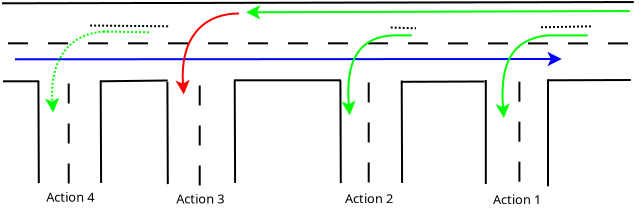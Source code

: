 <?xml version="1.0" encoding="UTF-8"?>
<dia:diagram xmlns:dia="http://www.lysator.liu.se/~alla/dia/">
  <dia:layer name="Background" visible="true">
    <dia:object type="Standard - Line" version="0" id="O0">
      <dia:attribute name="obj_pos">
        <dia:point val="-0.95,7"/>
      </dia:attribute>
      <dia:attribute name="obj_bb">
        <dia:rectangle val="-1.0,6.885;30.69,7.05"/>
      </dia:attribute>
      <dia:attribute name="conn_endpoints">
        <dia:point val="-0.95,7"/>
        <dia:point val="30.64,6.935"/>
      </dia:attribute>
      <dia:attribute name="numcp">
        <dia:int val="1"/>
      </dia:attribute>
    </dia:object>
    <dia:object type="Standard - Line" version="0" id="O1">
      <dia:attribute name="obj_pos">
        <dia:point val="10.65,10.85"/>
      </dia:attribute>
      <dia:attribute name="obj_bb">
        <dia:rectangle val="10.6,10.8;16.05,10.9"/>
      </dia:attribute>
      <dia:attribute name="conn_endpoints">
        <dia:point val="10.65,10.85"/>
        <dia:point val="16,10.85"/>
      </dia:attribute>
      <dia:attribute name="numcp">
        <dia:int val="1"/>
      </dia:attribute>
    </dia:object>
    <dia:object type="Standard - Line" version="0" id="O2">
      <dia:attribute name="obj_pos">
        <dia:point val="-0.65,9"/>
      </dia:attribute>
      <dia:attribute name="obj_bb">
        <dia:rectangle val="-0.7,8.95;30.95,9.055"/>
      </dia:attribute>
      <dia:attribute name="conn_endpoints">
        <dia:point val="-0.65,9"/>
        <dia:point val="30.9,9.005"/>
      </dia:attribute>
      <dia:attribute name="numcp">
        <dia:int val="1"/>
      </dia:attribute>
      <dia:attribute name="line_style">
        <dia:enum val="1"/>
      </dia:attribute>
    </dia:object>
    <dia:object type="Standard - Line" version="0" id="O3">
      <dia:attribute name="obj_pos">
        <dia:point val="26.35,10.85"/>
      </dia:attribute>
      <dia:attribute name="obj_bb">
        <dia:rectangle val="26.3,10.785;30.541,10.9"/>
      </dia:attribute>
      <dia:attribute name="conn_endpoints">
        <dia:point val="26.35,10.85"/>
        <dia:point val="30.49,10.835"/>
      </dia:attribute>
      <dia:attribute name="numcp">
        <dia:int val="1"/>
      </dia:attribute>
    </dia:object>
    <dia:object type="Standard - Line" version="0" id="O4">
      <dia:attribute name="obj_pos">
        <dia:point val="23.24,16.035"/>
      </dia:attribute>
      <dia:attribute name="obj_bb">
        <dia:rectangle val="23.19,10.785;23.29,16.085"/>
      </dia:attribute>
      <dia:attribute name="conn_endpoints">
        <dia:point val="23.24,16.035"/>
        <dia:point val="23.24,10.835"/>
      </dia:attribute>
      <dia:attribute name="numcp">
        <dia:int val="1"/>
      </dia:attribute>
    </dia:object>
    <dia:object type="Standard - Line" version="0" id="O5">
      <dia:attribute name="obj_pos">
        <dia:point val="26.35,16.15"/>
      </dia:attribute>
      <dia:attribute name="obj_bb">
        <dia:rectangle val="26.3,10.75;26.4,16.2"/>
      </dia:attribute>
      <dia:attribute name="conn_endpoints">
        <dia:point val="26.35,16.15"/>
        <dia:point val="26.35,10.8"/>
      </dia:attribute>
      <dia:attribute name="numcp">
        <dia:int val="1"/>
      </dia:attribute>
    </dia:object>
    <dia:object type="Standard - Line" version="0" id="O6">
      <dia:attribute name="obj_pos">
        <dia:point val="24.92,15.92"/>
      </dia:attribute>
      <dia:attribute name="obj_bb">
        <dia:rectangle val="24.87,10.67;24.97,15.97"/>
      </dia:attribute>
      <dia:attribute name="conn_endpoints">
        <dia:point val="24.92,15.92"/>
        <dia:point val="24.92,10.72"/>
      </dia:attribute>
      <dia:attribute name="numcp">
        <dia:int val="1"/>
      </dia:attribute>
      <dia:attribute name="line_style">
        <dia:enum val="1"/>
      </dia:attribute>
    </dia:object>
    <dia:object type="Standard - Line" version="0" id="O7">
      <dia:attribute name="obj_pos">
        <dia:point val="-0.3,9.8"/>
      </dia:attribute>
      <dia:attribute name="obj_bb">
        <dia:rectangle val="-0.35,9.285;27.09,10.285"/>
      </dia:attribute>
      <dia:attribute name="conn_endpoints">
        <dia:point val="-0.3,9.8"/>
        <dia:point val="27.04,9.785"/>
      </dia:attribute>
      <dia:attribute name="numcp">
        <dia:int val="1"/>
      </dia:attribute>
      <dia:attribute name="line_color">
        <dia:color val="#0000ff"/>
      </dia:attribute>
      <dia:attribute name="end_arrow">
        <dia:enum val="22"/>
      </dia:attribute>
      <dia:attribute name="end_arrow_length">
        <dia:real val="0.5"/>
      </dia:attribute>
      <dia:attribute name="end_arrow_width">
        <dia:real val="0.5"/>
      </dia:attribute>
    </dia:object>
    <dia:object type="Standard - Line" version="0" id="O8">
      <dia:attribute name="obj_pos">
        <dia:point val="30.44,7.385"/>
      </dia:attribute>
      <dia:attribute name="obj_bb">
        <dia:rectangle val="11.198,6.95;30.49,7.95"/>
      </dia:attribute>
      <dia:attribute name="conn_endpoints">
        <dia:point val="30.44,7.385"/>
        <dia:point val="11.25,7.45"/>
      </dia:attribute>
      <dia:attribute name="numcp">
        <dia:int val="1"/>
      </dia:attribute>
      <dia:attribute name="line_color">
        <dia:color val="#00ff00"/>
      </dia:attribute>
      <dia:attribute name="end_arrow">
        <dia:enum val="22"/>
      </dia:attribute>
      <dia:attribute name="end_arrow_length">
        <dia:real val="0.5"/>
      </dia:attribute>
      <dia:attribute name="end_arrow_width">
        <dia:real val="0.5"/>
      </dia:attribute>
    </dia:object>
    <dia:object type="Standard - BezierLine" version="0" id="O9">
      <dia:attribute name="obj_pos">
        <dia:point val="26.35,8.6"/>
      </dia:attribute>
      <dia:attribute name="obj_bb">
        <dia:rectangle val="23.638,8.545;26.405,12.822"/>
      </dia:attribute>
      <dia:attribute name="bez_points">
        <dia:point val="26.35,8.6"/>
        <dia:point val="24.5,8.8"/>
        <dia:point val="23.94,10.035"/>
        <dia:point val="24.14,12.735"/>
      </dia:attribute>
      <dia:attribute name="corner_types">
        <dia:enum val="0"/>
        <dia:enum val="0"/>
      </dia:attribute>
      <dia:attribute name="line_color">
        <dia:color val="#00ff00"/>
      </dia:attribute>
      <dia:attribute name="end_arrow">
        <dia:enum val="22"/>
      </dia:attribute>
      <dia:attribute name="end_arrow_length">
        <dia:real val="0.5"/>
      </dia:attribute>
      <dia:attribute name="end_arrow_width">
        <dia:real val="0.5"/>
      </dia:attribute>
    </dia:object>
    <dia:object type="Standard - Line" version="0" id="O10">
      <dia:attribute name="obj_pos">
        <dia:point val="26,8.2"/>
      </dia:attribute>
      <dia:attribute name="obj_bb">
        <dia:rectangle val="25.949,8.099;28.601,8.251"/>
      </dia:attribute>
      <dia:attribute name="conn_endpoints">
        <dia:point val="26,8.2"/>
        <dia:point val="28.55,8.15"/>
      </dia:attribute>
      <dia:attribute name="numcp">
        <dia:int val="1"/>
      </dia:attribute>
      <dia:attribute name="line_style">
        <dia:enum val="4"/>
      </dia:attribute>
    </dia:object>
    <dia:object type="Standard - Line" version="0" id="O11">
      <dia:attribute name="obj_pos">
        <dia:point val="26.337,8.605"/>
      </dia:attribute>
      <dia:attribute name="obj_bb">
        <dia:rectangle val="26.287,8.555;28.387,8.655"/>
      </dia:attribute>
      <dia:attribute name="conn_endpoints">
        <dia:point val="26.337,8.605"/>
        <dia:point val="28.337,8.605"/>
      </dia:attribute>
      <dia:attribute name="numcp">
        <dia:int val="1"/>
      </dia:attribute>
      <dia:attribute name="line_color">
        <dia:color val="#00ff00"/>
      </dia:attribute>
    </dia:object>
    <dia:object type="Standard - Line" version="0" id="O12">
      <dia:attribute name="obj_pos">
        <dia:point val="19.035,10.925"/>
      </dia:attribute>
      <dia:attribute name="obj_bb">
        <dia:rectangle val="18.985,10.86;23.226,10.975"/>
      </dia:attribute>
      <dia:attribute name="conn_endpoints">
        <dia:point val="19.035,10.925"/>
        <dia:point val="23.175,10.91"/>
      </dia:attribute>
      <dia:attribute name="numcp">
        <dia:int val="1"/>
      </dia:attribute>
    </dia:object>
    <dia:object type="Standard - Line" version="0" id="O13">
      <dia:attribute name="obj_pos">
        <dia:point val="19.055,15.98"/>
      </dia:attribute>
      <dia:attribute name="obj_bb">
        <dia:rectangle val="18.985,10.81;19.105,16.03"/>
      </dia:attribute>
      <dia:attribute name="conn_endpoints">
        <dia:point val="19.055,15.98"/>
        <dia:point val="19.035,10.86"/>
      </dia:attribute>
      <dia:attribute name="numcp">
        <dia:int val="1"/>
      </dia:attribute>
    </dia:object>
    <dia:object type="Standard - Line" version="0" id="O14">
      <dia:attribute name="obj_pos">
        <dia:point val="15.99,15.99"/>
      </dia:attribute>
      <dia:attribute name="obj_bb">
        <dia:rectangle val="15.92,10.82;16.04,16.04"/>
      </dia:attribute>
      <dia:attribute name="conn_endpoints">
        <dia:point val="15.99,15.99"/>
        <dia:point val="15.97,10.87"/>
      </dia:attribute>
      <dia:attribute name="numcp">
        <dia:int val="1"/>
      </dia:attribute>
    </dia:object>
    <dia:object type="Standard - Line" version="0" id="O15">
      <dia:attribute name="obj_pos">
        <dia:point val="17.385,15.96"/>
      </dia:attribute>
      <dia:attribute name="obj_bb">
        <dia:rectangle val="17.335,10.71;17.435,16.01"/>
      </dia:attribute>
      <dia:attribute name="conn_endpoints">
        <dia:point val="17.385,15.96"/>
        <dia:point val="17.385,10.76"/>
      </dia:attribute>
      <dia:attribute name="numcp">
        <dia:int val="1"/>
      </dia:attribute>
      <dia:attribute name="line_style">
        <dia:enum val="1"/>
      </dia:attribute>
    </dia:object>
    <dia:object type="Standard - Line" version="0" id="O16">
      <dia:attribute name="obj_pos">
        <dia:point val="18.486,8.211"/>
      </dia:attribute>
      <dia:attribute name="obj_bb">
        <dia:rectangle val="18.434,8.159;19.802,8.302"/>
      </dia:attribute>
      <dia:attribute name="conn_endpoints">
        <dia:point val="18.486,8.211"/>
        <dia:point val="19.75,8.25"/>
      </dia:attribute>
      <dia:attribute name="numcp">
        <dia:int val="1"/>
      </dia:attribute>
      <dia:attribute name="line_style">
        <dia:enum val="4"/>
      </dia:attribute>
    </dia:object>
    <dia:object type="Standard - BezierLine" version="0" id="O17">
      <dia:attribute name="obj_pos">
        <dia:point val="18.8,8.6"/>
      </dia:attribute>
      <dia:attribute name="obj_bb">
        <dia:rectangle val="15.935,8.55;18.85,12.693"/>
      </dia:attribute>
      <dia:attribute name="bez_points">
        <dia:point val="18.8,8.6"/>
        <dia:point val="16.9,8.6"/>
        <dia:point val="16.2,9.85"/>
        <dia:point val="16.437,12.6"/>
      </dia:attribute>
      <dia:attribute name="corner_types">
        <dia:enum val="0"/>
        <dia:enum val="0"/>
      </dia:attribute>
      <dia:attribute name="line_color">
        <dia:color val="#00ff00"/>
      </dia:attribute>
      <dia:attribute name="end_arrow">
        <dia:enum val="22"/>
      </dia:attribute>
      <dia:attribute name="end_arrow_length">
        <dia:real val="0.5"/>
      </dia:attribute>
      <dia:attribute name="end_arrow_width">
        <dia:real val="0.5"/>
      </dia:attribute>
    </dia:object>
    <dia:object type="Standard - Line" version="0" id="O18">
      <dia:attribute name="obj_pos">
        <dia:point val="10.705,15.98"/>
      </dia:attribute>
      <dia:attribute name="obj_bb">
        <dia:rectangle val="10.635,10.81;10.755,16.03"/>
      </dia:attribute>
      <dia:attribute name="conn_endpoints">
        <dia:point val="10.705,15.98"/>
        <dia:point val="10.685,10.86"/>
      </dia:attribute>
      <dia:attribute name="numcp">
        <dia:int val="1"/>
      </dia:attribute>
    </dia:object>
    <dia:object type="Standard - Line" version="0" id="O19">
      <dia:attribute name="obj_pos">
        <dia:point val="7.34,16.04"/>
      </dia:attribute>
      <dia:attribute name="obj_bb">
        <dia:rectangle val="7.27,10.87;7.39,16.09"/>
      </dia:attribute>
      <dia:attribute name="conn_endpoints">
        <dia:point val="7.34,16.04"/>
        <dia:point val="7.32,10.92"/>
      </dia:attribute>
      <dia:attribute name="numcp">
        <dia:int val="1"/>
      </dia:attribute>
    </dia:object>
    <dia:object type="Standard - Line" version="0" id="O20">
      <dia:attribute name="obj_pos">
        <dia:point val="8.935,16.11"/>
      </dia:attribute>
      <dia:attribute name="obj_bb">
        <dia:rectangle val="8.885,10.86;8.985,16.16"/>
      </dia:attribute>
      <dia:attribute name="conn_endpoints">
        <dia:point val="8.935,16.11"/>
        <dia:point val="8.935,10.91"/>
      </dia:attribute>
      <dia:attribute name="numcp">
        <dia:int val="1"/>
      </dia:attribute>
      <dia:attribute name="line_style">
        <dia:enum val="1"/>
      </dia:attribute>
    </dia:object>
    <dia:object type="Standard - Line" version="0" id="O21">
      <dia:attribute name="obj_pos">
        <dia:point val="3.95,10.9"/>
      </dia:attribute>
      <dia:attribute name="obj_bb">
        <dia:rectangle val="3.899,10.809;7.386,10.951"/>
      </dia:attribute>
      <dia:attribute name="conn_endpoints">
        <dia:point val="3.95,10.9"/>
        <dia:point val="7.335,10.86"/>
      </dia:attribute>
      <dia:attribute name="numcp">
        <dia:int val="1"/>
      </dia:attribute>
    </dia:object>
    <dia:object type="Standard - BezierLine" version="0" id="O22">
      <dia:attribute name="obj_pos">
        <dia:point val="10.9,7.51"/>
      </dia:attribute>
      <dia:attribute name="obj_bb">
        <dia:rectangle val="7.635,7.46;10.95,11.647"/>
      </dia:attribute>
      <dia:attribute name="bez_points">
        <dia:point val="10.9,7.51"/>
        <dia:point val="9,7.51"/>
        <dia:point val="7.937,8.86"/>
        <dia:point val="8.137,11.56"/>
      </dia:attribute>
      <dia:attribute name="corner_types">
        <dia:enum val="0"/>
        <dia:enum val="0"/>
      </dia:attribute>
      <dia:attribute name="line_color">
        <dia:color val="#ff0000"/>
      </dia:attribute>
      <dia:attribute name="end_arrow">
        <dia:enum val="22"/>
      </dia:attribute>
      <dia:attribute name="end_arrow_length">
        <dia:real val="0.5"/>
      </dia:attribute>
      <dia:attribute name="end_arrow_width">
        <dia:real val="0.5"/>
      </dia:attribute>
    </dia:object>
    <dia:object type="Standard - Line" version="0" id="O23">
      <dia:attribute name="obj_pos">
        <dia:point val="4.005,15.98"/>
      </dia:attribute>
      <dia:attribute name="obj_bb">
        <dia:rectangle val="3.935,10.81;4.055,16.03"/>
      </dia:attribute>
      <dia:attribute name="conn_endpoints">
        <dia:point val="4.005,15.98"/>
        <dia:point val="3.985,10.86"/>
      </dia:attribute>
      <dia:attribute name="numcp">
        <dia:int val="1"/>
      </dia:attribute>
    </dia:object>
    <dia:object type="Standard - Line" version="0" id="O24">
      <dia:attribute name="obj_pos">
        <dia:point val="0.89,15.99"/>
      </dia:attribute>
      <dia:attribute name="obj_bb">
        <dia:rectangle val="0.82,10.82;0.94,16.04"/>
      </dia:attribute>
      <dia:attribute name="conn_endpoints">
        <dia:point val="0.89,15.99"/>
        <dia:point val="0.87,10.87"/>
      </dia:attribute>
      <dia:attribute name="numcp">
        <dia:int val="1"/>
      </dia:attribute>
    </dia:object>
    <dia:object type="Standard - Line" version="0" id="O25">
      <dia:attribute name="obj_pos">
        <dia:point val="2.385,16.01"/>
      </dia:attribute>
      <dia:attribute name="obj_bb">
        <dia:rectangle val="2.335,10.76;2.435,16.06"/>
      </dia:attribute>
      <dia:attribute name="conn_endpoints">
        <dia:point val="2.385,16.01"/>
        <dia:point val="2.385,10.81"/>
      </dia:attribute>
      <dia:attribute name="numcp">
        <dia:int val="1"/>
      </dia:attribute>
      <dia:attribute name="line_style">
        <dia:enum val="1"/>
      </dia:attribute>
    </dia:object>
    <dia:object type="Standard - Line" version="0" id="O26">
      <dia:attribute name="obj_pos">
        <dia:point val="-0.9,10.9"/>
      </dia:attribute>
      <dia:attribute name="obj_bb">
        <dia:rectangle val="-0.95,10.85;0.95,10.95"/>
      </dia:attribute>
      <dia:attribute name="conn_endpoints">
        <dia:point val="-0.9,10.9"/>
        <dia:point val="0.9,10.9"/>
      </dia:attribute>
      <dia:attribute name="numcp">
        <dia:int val="1"/>
      </dia:attribute>
    </dia:object>
    <dia:object type="Standard - Line" version="0" id="O27">
      <dia:attribute name="obj_pos">
        <dia:point val="3.456,8.111"/>
      </dia:attribute>
      <dia:attribute name="obj_bb">
        <dia:rectangle val="3.405,8.06;7.5,8.2"/>
      </dia:attribute>
      <dia:attribute name="conn_endpoints">
        <dia:point val="3.456,8.111"/>
        <dia:point val="7.45,8.15"/>
      </dia:attribute>
      <dia:attribute name="numcp">
        <dia:int val="1"/>
      </dia:attribute>
      <dia:attribute name="line_style">
        <dia:enum val="4"/>
      </dia:attribute>
    </dia:object>
    <dia:object type="Standard - BezierLine" version="0" id="O28">
      <dia:attribute name="obj_pos">
        <dia:point val="4.37,8.41"/>
      </dia:attribute>
      <dia:attribute name="obj_bb">
        <dia:rectangle val="1.105,8.36;4.42,12.547"/>
      </dia:attribute>
      <dia:attribute name="bez_points">
        <dia:point val="4.37,8.41"/>
        <dia:point val="2.47,8.41"/>
        <dia:point val="1.407,9.76"/>
        <dia:point val="1.607,12.46"/>
      </dia:attribute>
      <dia:attribute name="corner_types">
        <dia:enum val="0"/>
        <dia:enum val="0"/>
      </dia:attribute>
      <dia:attribute name="line_color">
        <dia:color val="#00ff00"/>
      </dia:attribute>
      <dia:attribute name="line_style">
        <dia:enum val="4"/>
      </dia:attribute>
      <dia:attribute name="end_arrow">
        <dia:enum val="22"/>
      </dia:attribute>
      <dia:attribute name="end_arrow_length">
        <dia:real val="0.5"/>
      </dia:attribute>
      <dia:attribute name="end_arrow_width">
        <dia:real val="0.5"/>
      </dia:attribute>
    </dia:object>
    <dia:object type="Standard - Line" version="0" id="O29">
      <dia:attribute name="obj_pos">
        <dia:point val="4.107,8.412"/>
      </dia:attribute>
      <dia:attribute name="obj_bb">
        <dia:rectangle val="4.057,8.362;6.551,8.501"/>
      </dia:attribute>
      <dia:attribute name="conn_endpoints">
        <dia:point val="4.107,8.412"/>
        <dia:point val="6.5,8.45"/>
      </dia:attribute>
      <dia:attribute name="numcp">
        <dia:int val="1"/>
      </dia:attribute>
      <dia:attribute name="line_color">
        <dia:color val="#00ff00"/>
      </dia:attribute>
      <dia:attribute name="line_style">
        <dia:enum val="4"/>
      </dia:attribute>
    </dia:object>
    <dia:object type="Standard - Line" version="0" id="O30">
      <dia:attribute name="obj_pos">
        <dia:point val="18.809,8.6"/>
      </dia:attribute>
      <dia:attribute name="obj_bb">
        <dia:rectangle val="18.759,8.549;19.59,8.653"/>
      </dia:attribute>
      <dia:attribute name="conn_endpoints">
        <dia:point val="18.809,8.6"/>
        <dia:point val="19.54,8.602"/>
      </dia:attribute>
      <dia:attribute name="numcp">
        <dia:int val="1"/>
      </dia:attribute>
      <dia:attribute name="line_color">
        <dia:color val="#00ff00"/>
      </dia:attribute>
    </dia:object>
    <dia:object type="Standard - Text" version="1" id="O31">
      <dia:attribute name="obj_pos">
        <dia:point val="23.6,17.05"/>
      </dia:attribute>
      <dia:attribute name="obj_bb">
        <dia:rectangle val="23.6,16.49;26.005,17.482"/>
      </dia:attribute>
      <dia:attribute name="text">
        <dia:composite type="text">
          <dia:attribute name="string">
            <dia:string>#Action 1#</dia:string>
          </dia:attribute>
          <dia:attribute name="font">
            <dia:font family="sans" style="0" name="Helvetica"/>
          </dia:attribute>
          <dia:attribute name="height">
            <dia:real val="0.8"/>
          </dia:attribute>
          <dia:attribute name="pos">
            <dia:point val="23.6,17.05"/>
          </dia:attribute>
          <dia:attribute name="color">
            <dia:color val="#000000"/>
          </dia:attribute>
          <dia:attribute name="alignment">
            <dia:enum val="0"/>
          </dia:attribute>
        </dia:composite>
      </dia:attribute>
      <dia:attribute name="valign">
        <dia:enum val="3"/>
      </dia:attribute>
    </dia:object>
    <dia:object type="Standard - Text" version="1" id="O32">
      <dia:attribute name="obj_pos">
        <dia:point val="16.205,17.003"/>
      </dia:attribute>
      <dia:attribute name="obj_bb">
        <dia:rectangle val="16.205,16.443;18.607,17.434"/>
      </dia:attribute>
      <dia:attribute name="text">
        <dia:composite type="text">
          <dia:attribute name="string">
            <dia:string>#Action 2#</dia:string>
          </dia:attribute>
          <dia:attribute name="font">
            <dia:font family="sans" style="0" name="Helvetica"/>
          </dia:attribute>
          <dia:attribute name="height">
            <dia:real val="0.8"/>
          </dia:attribute>
          <dia:attribute name="pos">
            <dia:point val="16.205,17.003"/>
          </dia:attribute>
          <dia:attribute name="color">
            <dia:color val="#000000"/>
          </dia:attribute>
          <dia:attribute name="alignment">
            <dia:enum val="0"/>
          </dia:attribute>
        </dia:composite>
      </dia:attribute>
      <dia:attribute name="valign">
        <dia:enum val="3"/>
      </dia:attribute>
    </dia:object>
    <dia:object type="Standard - Text" version="1" id="O33">
      <dia:attribute name="obj_pos">
        <dia:point val="7.76,17.012"/>
      </dia:attribute>
      <dia:attribute name="obj_bb">
        <dia:rectangle val="7.76,16.453;10.165,17.444"/>
      </dia:attribute>
      <dia:attribute name="text">
        <dia:composite type="text">
          <dia:attribute name="string">
            <dia:string>#Action 3#</dia:string>
          </dia:attribute>
          <dia:attribute name="font">
            <dia:font family="sans" style="0" name="Helvetica"/>
          </dia:attribute>
          <dia:attribute name="height">
            <dia:real val="0.8"/>
          </dia:attribute>
          <dia:attribute name="pos">
            <dia:point val="7.76,17.012"/>
          </dia:attribute>
          <dia:attribute name="color">
            <dia:color val="#000000"/>
          </dia:attribute>
          <dia:attribute name="alignment">
            <dia:enum val="0"/>
          </dia:attribute>
        </dia:composite>
      </dia:attribute>
      <dia:attribute name="valign">
        <dia:enum val="3"/>
      </dia:attribute>
    </dia:object>
    <dia:object type="Standard - Text" version="1" id="O34">
      <dia:attribute name="obj_pos">
        <dia:point val="1.265,16.922"/>
      </dia:attribute>
      <dia:attribute name="obj_bb">
        <dia:rectangle val="1.265,16.363;3.667,17.354"/>
      </dia:attribute>
      <dia:attribute name="text">
        <dia:composite type="text">
          <dia:attribute name="string">
            <dia:string>#Action 4#</dia:string>
          </dia:attribute>
          <dia:attribute name="font">
            <dia:font family="sans" style="0" name="Helvetica"/>
          </dia:attribute>
          <dia:attribute name="height">
            <dia:real val="0.8"/>
          </dia:attribute>
          <dia:attribute name="pos">
            <dia:point val="1.265,16.922"/>
          </dia:attribute>
          <dia:attribute name="color">
            <dia:color val="#000000"/>
          </dia:attribute>
          <dia:attribute name="alignment">
            <dia:enum val="0"/>
          </dia:attribute>
        </dia:composite>
      </dia:attribute>
      <dia:attribute name="valign">
        <dia:enum val="3"/>
      </dia:attribute>
    </dia:object>
  </dia:layer>
</dia:diagram>
